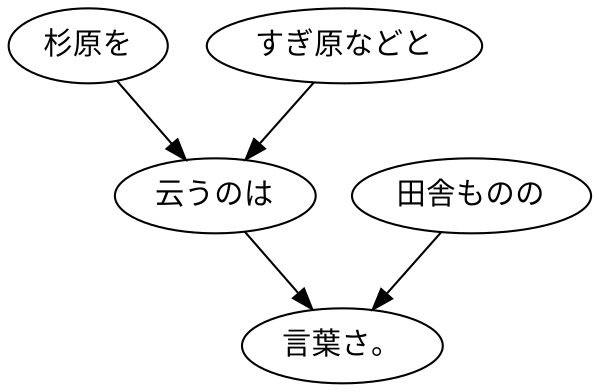 digraph graph6036 {
	node0 [label="杉原を"];
	node1 [label="すぎ原などと"];
	node2 [label="云うのは"];
	node3 [label="田舎ものの"];
	node4 [label="言葉さ。"];
	node0 -> node2;
	node1 -> node2;
	node2 -> node4;
	node3 -> node4;
}
